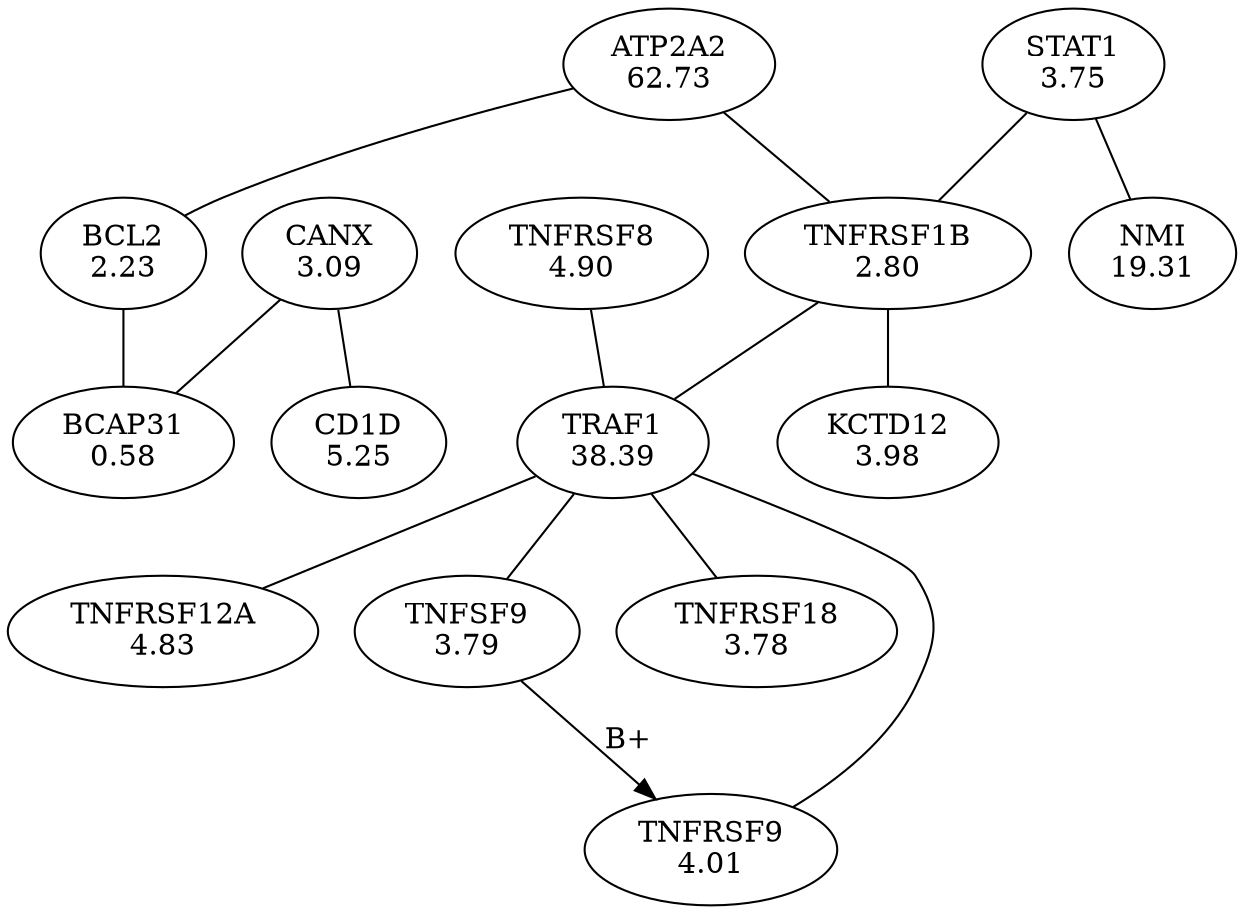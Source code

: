 digraph G {
overlap = scale ;
9887 [label = "BCAP31\n0.58" ] ; 
10884 [label = "CANX\n3.09" ] ; 
12896 [label = "CD1D\n5.25" ] ; 
7858 [label = "BCL2\n2.23" ] ; 
12337 [label = "ATP2A2\n62.73" ] ; 
14639 [label = "TNFRSF1B\n2.80" ] ; 
10153 [label = "TRAF1\n38.39" ] ; 
6731 [label = "TNFRSF8\n4.90" ] ; 
1552 [label = "TNFRSF12A\n4.83" ] ; 
11731 [label = "TNFRSF9\n4.01" ] ; 
7815 [label = "KCTD12\n3.98" ] ; 
5740 [label = "TNFSF9\n3.79" ] ; 
11826 [label = "TNFRSF18\n3.78" ] ; 
10273 [label = "STAT1\n3.75" ] ; 
823 [label = "NMI\n19.31" ] ; 
10884 -> 9887 [arrowhead = "none" ]
10884 -> 12896 [arrowhead = "none" ]
7858 -> 9887 [arrowhead = "none" ]
12337 -> 7858 [arrowhead = "none" ]
12337 -> 14639 [arrowhead = "none" ]
14639 -> 10153 [arrowhead = "none" ]
10153 -> 11826 [arrowhead = "none" ]
11731 -> 10153 [arrowhead = "none" ]
6731 -> 10153 [arrowhead = "none" ]
10153 -> 1552 [arrowhead = "none" ]
14639 -> 7815 [arrowhead = "none" ]
10153 -> 5740 [arrowhead = "none" ]
5740 -> 11731 [label = "B+" ]
10273 -> 14639 [arrowhead = "none" ]
10273 -> 823 [arrowhead = "none" ]
}
